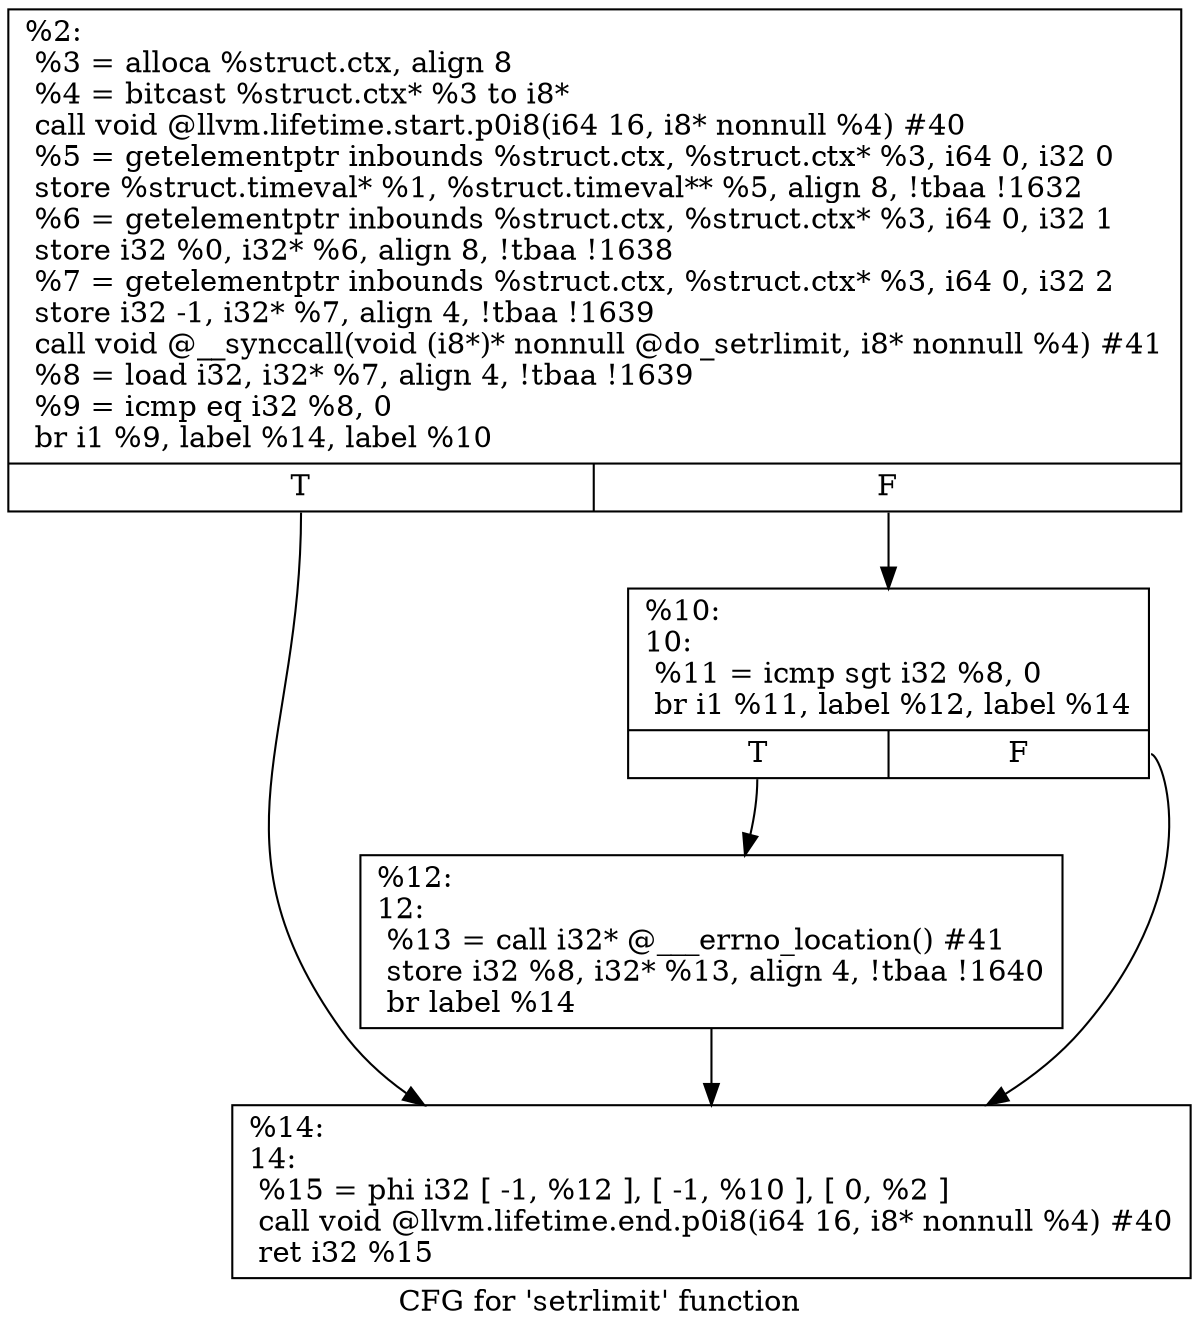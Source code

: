 digraph "CFG for 'setrlimit' function" {
	label="CFG for 'setrlimit' function";

	Node0x1680da0 [shape=record,label="{%2:\l  %3 = alloca %struct.ctx, align 8\l  %4 = bitcast %struct.ctx* %3 to i8*\l  call void @llvm.lifetime.start.p0i8(i64 16, i8* nonnull %4) #40\l  %5 = getelementptr inbounds %struct.ctx, %struct.ctx* %3, i64 0, i32 0\l  store %struct.timeval* %1, %struct.timeval** %5, align 8, !tbaa !1632\l  %6 = getelementptr inbounds %struct.ctx, %struct.ctx* %3, i64 0, i32 1\l  store i32 %0, i32* %6, align 8, !tbaa !1638\l  %7 = getelementptr inbounds %struct.ctx, %struct.ctx* %3, i64 0, i32 2\l  store i32 -1, i32* %7, align 4, !tbaa !1639\l  call void @__synccall(void (i8*)* nonnull @do_setrlimit, i8* nonnull %4) #41\l  %8 = load i32, i32* %7, align 4, !tbaa !1639\l  %9 = icmp eq i32 %8, 0\l  br i1 %9, label %14, label %10\l|{<s0>T|<s1>F}}"];
	Node0x1680da0:s0 -> Node0x16811c0;
	Node0x1680da0:s1 -> Node0x1680e20;
	Node0x1680e20 [shape=record,label="{%10:\l10:                                               \l  %11 = icmp sgt i32 %8, 0\l  br i1 %11, label %12, label %14\l|{<s0>T|<s1>F}}"];
	Node0x1680e20:s0 -> Node0x1681170;
	Node0x1680e20:s1 -> Node0x16811c0;
	Node0x1681170 [shape=record,label="{%12:\l12:                                               \l  %13 = call i32* @___errno_location() #41\l  store i32 %8, i32* %13, align 4, !tbaa !1640\l  br label %14\l}"];
	Node0x1681170 -> Node0x16811c0;
	Node0x16811c0 [shape=record,label="{%14:\l14:                                               \l  %15 = phi i32 [ -1, %12 ], [ -1, %10 ], [ 0, %2 ]\l  call void @llvm.lifetime.end.p0i8(i64 16, i8* nonnull %4) #40\l  ret i32 %15\l}"];
}
